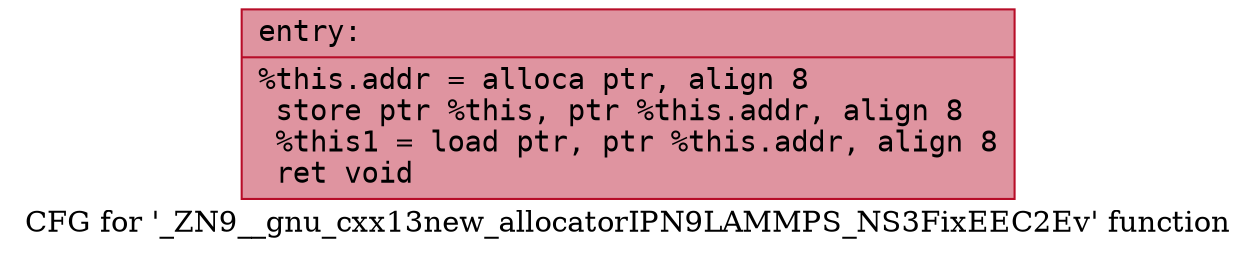 digraph "CFG for '_ZN9__gnu_cxx13new_allocatorIPN9LAMMPS_NS3FixEEC2Ev' function" {
	label="CFG for '_ZN9__gnu_cxx13new_allocatorIPN9LAMMPS_NS3FixEEC2Ev' function";

	Node0x561f16451360 [shape=record,color="#b70d28ff", style=filled, fillcolor="#b70d2870" fontname="Courier",label="{entry:\l|  %this.addr = alloca ptr, align 8\l  store ptr %this, ptr %this.addr, align 8\l  %this1 = load ptr, ptr %this.addr, align 8\l  ret void\l}"];
}
